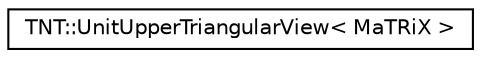 digraph G
{
  edge [fontname="Helvetica",fontsize="10",labelfontname="Helvetica",labelfontsize="10"];
  node [fontname="Helvetica",fontsize="10",shape=record];
  rankdir=LR;
  Node1 [label="TNT::UnitUpperTriangularView\< MaTRiX \>",height=0.2,width=0.4,color="black", fillcolor="white", style="filled",URL="$d5/df2/classTNT_1_1UnitUpperTriangularView.html"];
}
